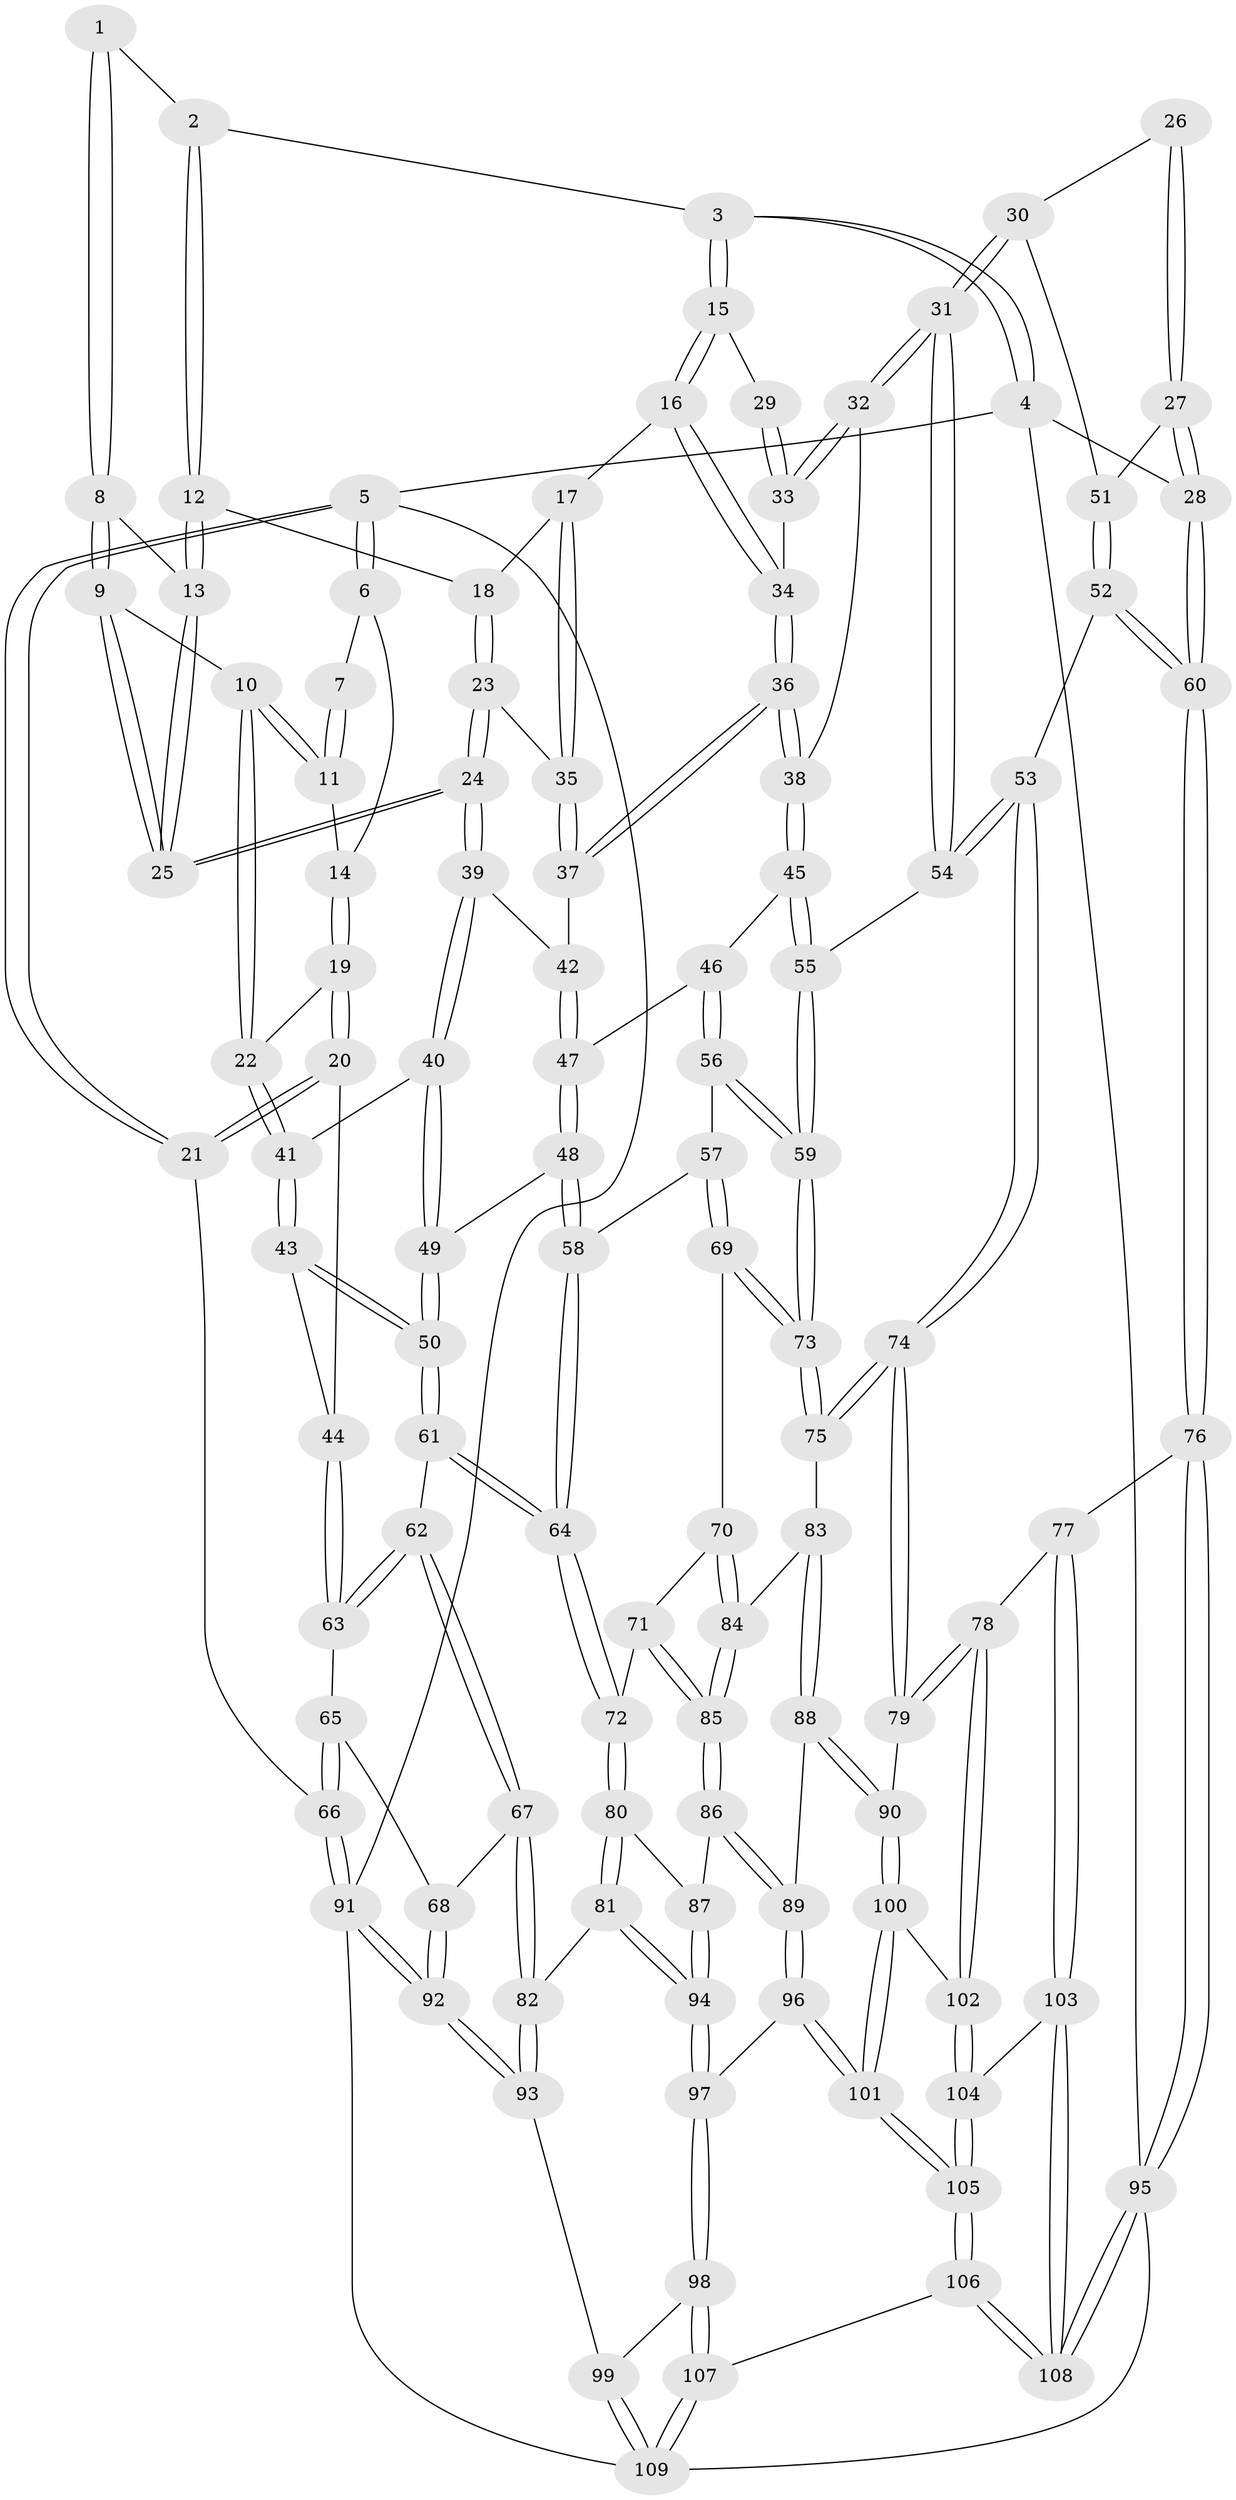 // coarse degree distribution, {2: 0.09090909090909091, 3: 0.6181818181818182, 4: 0.23636363636363636, 5: 0.03636363636363636, 6: 0.01818181818181818}
// Generated by graph-tools (version 1.1) at 2025/54/03/04/25 22:54:36]
// undirected, 109 vertices, 269 edges
graph export_dot {
  node [color=gray90,style=filled];
  1 [pos="+0.48284976216194586+0"];
  2 [pos="+0.5628700375581577+0"];
  3 [pos="+0.7130711417853324+0"];
  4 [pos="+1+0"];
  5 [pos="+0+0"];
  6 [pos="+0.024130638441474107+0"];
  7 [pos="+0.3653252415781744+0"];
  8 [pos="+0.47585379550689855+0"];
  9 [pos="+0.35042637749646494+0.131026250401581"];
  10 [pos="+0.34203045075730665+0.13092947590485954"];
  11 [pos="+0.31762548113197503+0.019148931552906815"];
  12 [pos="+0.5523323732186542+0.07688426974556949"];
  13 [pos="+0.465167059368321+0.09118434500684042"];
  14 [pos="+0.18710930666025707+0.04658972388515904"];
  15 [pos="+0.7313553873649813+0"];
  16 [pos="+0.730784368956571+0"];
  17 [pos="+0.6833798266515722+0.03565326825781941"];
  18 [pos="+0.5700143895655948+0.08238276267442664"];
  19 [pos="+0.17856798506011343+0.1514664528907623"];
  20 [pos="+0+0.2945224810165745"];
  21 [pos="+0+0.29624708860152715"];
  22 [pos="+0.3072822757993526+0.15745226584970956"];
  23 [pos="+0.5781114203205012+0.14800881557435042"];
  24 [pos="+0.4713730715386003+0.17911573454116908"];
  25 [pos="+0.44027651290228115+0.1362143241661175"];
  26 [pos="+0.8047180558925779+0.04053268397432997"];
  27 [pos="+1+0.13647599010247663"];
  28 [pos="+1+0.11765805962359879"];
  29 [pos="+0.7660266193248058+0.006996338192924176"];
  30 [pos="+0.8822036559763403+0.2519576411044925"];
  31 [pos="+0.8481795342166427+0.2741477503729883"];
  32 [pos="+0.8451304788235654+0.27380054953936617"];
  33 [pos="+0.7750876070407475+0.1418088286700105"];
  34 [pos="+0.7363779777547002+0.15993261762631047"];
  35 [pos="+0.6440284743538384+0.1725541951812794"];
  36 [pos="+0.7095246911700517+0.2670207776173327"];
  37 [pos="+0.6572216815212677+0.21305211525279583"];
  38 [pos="+0.7141846533854246+0.2743492233964066"];
  39 [pos="+0.48457342757237265+0.23624424805120903"];
  40 [pos="+0.4709163302925132+0.25301917157018566"];
  41 [pos="+0.320696198527192+0.2655935075909363"];
  42 [pos="+0.5038078618364279+0.24479344525445665"];
  43 [pos="+0.2899319081211649+0.38679274303945316"];
  44 [pos="+0.08061510211678884+0.34535095561827883"];
  45 [pos="+0.6880771535953082+0.31181375645762527"];
  46 [pos="+0.6206485085569101+0.3455736755333254"];
  47 [pos="+0.5700902871096446+0.3287590159230059"];
  48 [pos="+0.4320051633394342+0.42343428049482396"];
  49 [pos="+0.4114562247454542+0.4120338524386039"];
  50 [pos="+0.31728258711104784+0.4120896179402767"];
  51 [pos="+0.9178323543270002+0.24255031621784032"];
  52 [pos="+1+0.5081392789145998"];
  53 [pos="+0.9778487704692164+0.5041071110024004"];
  54 [pos="+0.8582663749083441+0.4074414307639199"];
  55 [pos="+0.7378075783872194+0.5010530788680149"];
  56 [pos="+0.6001036147256266+0.41663528084687124"];
  57 [pos="+0.5134011655808172+0.4891064372416429"];
  58 [pos="+0.4846517804523028+0.47713901738757497"];
  59 [pos="+0.7315496152060912+0.5153082821675645"];
  60 [pos="+1+0.5487828932171316"];
  61 [pos="+0.2895828791874121+0.5461254787664365"];
  62 [pos="+0.2611064129986505+0.5727817943067341"];
  63 [pos="+0.17982573033078722+0.5431331732333811"];
  64 [pos="+0.39649152328760484+0.6084523485420703"];
  65 [pos="+0.15308643900923402+0.5576541556623992"];
  66 [pos="+0+0.5413837362701265"];
  67 [pos="+0.23639914613030405+0.6560226036418342"];
  68 [pos="+0.1265308591767325+0.6739856449896873"];
  69 [pos="+0.5503084256165519+0.5415139265856874"];
  70 [pos="+0.515544426915237+0.6194328322187541"];
  71 [pos="+0.4359271313174504+0.6300907995011308"];
  72 [pos="+0.40657671323634886+0.6323141208553982"];
  73 [pos="+0.7226779484405834+0.5894399206266283"];
  74 [pos="+0.7622191518853244+0.6359276107860932"];
  75 [pos="+0.7294520374974521+0.6034100398936708"];
  76 [pos="+1+0.6786431446532445"];
  77 [pos="+1+0.7199186244784254"];
  78 [pos="+0.8123726896348784+0.7211286903447386"];
  79 [pos="+0.7806130584673661+0.6872625644226552"];
  80 [pos="+0.40458572186074593+0.6413936008862872"];
  81 [pos="+0.3262244478912445+0.7362813199554633"];
  82 [pos="+0.28111080414147316+0.7197328288327921"];
  83 [pos="+0.6624844817488248+0.6434744944093542"];
  84 [pos="+0.5301378236407946+0.6661135163418654"];
  85 [pos="+0.5229793913922773+0.721204001049444"];
  86 [pos="+0.5217385916573949+0.7353677420657319"];
  87 [pos="+0.4724561834306358+0.7255037844087752"];
  88 [pos="+0.547484356527529+0.7638793990298737"];
  89 [pos="+0.5421621379444302+0.764239897359033"];
  90 [pos="+0.6422944147524476+0.7917925567931113"];
  91 [pos="+0+0.7396206640815144"];
  92 [pos="+0+0.7544482220393496"];
  93 [pos="+0.1439946747858824+0.8714712998412794"];
  94 [pos="+0.35631873143192394+0.7807011614912546"];
  95 [pos="+1+1"];
  96 [pos="+0.5067458782816661+0.841821656165712"];
  97 [pos="+0.3738071020122184+0.8633057335606522"];
  98 [pos="+0.3364326711213057+0.9330926073437933"];
  99 [pos="+0.15213924924929262+0.8811924489453831"];
  100 [pos="+0.6549441811290525+0.8659140880507532"];
  101 [pos="+0.5850194636647317+0.9585885742743414"];
  102 [pos="+0.8133504379036856+0.881089307587378"];
  103 [pos="+0.8614622698566915+0.9584137628095449"];
  104 [pos="+0.8309172293837793+0.9227696991972477"];
  105 [pos="+0.5858200306616367+0.9906156702713466"];
  106 [pos="+0.5263605035020116+1"];
  107 [pos="+0.4157237801699635+1"];
  108 [pos="+1+1"];
  109 [pos="+0.0975111628480952+1"];
  1 -- 2;
  1 -- 8;
  1 -- 8;
  2 -- 3;
  2 -- 12;
  2 -- 12;
  3 -- 4;
  3 -- 4;
  3 -- 15;
  3 -- 15;
  4 -- 5;
  4 -- 28;
  4 -- 95;
  5 -- 6;
  5 -- 6;
  5 -- 21;
  5 -- 21;
  5 -- 91;
  6 -- 7;
  6 -- 14;
  7 -- 11;
  7 -- 11;
  8 -- 9;
  8 -- 9;
  8 -- 13;
  9 -- 10;
  9 -- 25;
  9 -- 25;
  10 -- 11;
  10 -- 11;
  10 -- 22;
  10 -- 22;
  11 -- 14;
  12 -- 13;
  12 -- 13;
  12 -- 18;
  13 -- 25;
  13 -- 25;
  14 -- 19;
  14 -- 19;
  15 -- 16;
  15 -- 16;
  15 -- 29;
  16 -- 17;
  16 -- 34;
  16 -- 34;
  17 -- 18;
  17 -- 35;
  17 -- 35;
  18 -- 23;
  18 -- 23;
  19 -- 20;
  19 -- 20;
  19 -- 22;
  20 -- 21;
  20 -- 21;
  20 -- 44;
  21 -- 66;
  22 -- 41;
  22 -- 41;
  23 -- 24;
  23 -- 24;
  23 -- 35;
  24 -- 25;
  24 -- 25;
  24 -- 39;
  24 -- 39;
  26 -- 27;
  26 -- 27;
  26 -- 30;
  27 -- 28;
  27 -- 28;
  27 -- 51;
  28 -- 60;
  28 -- 60;
  29 -- 33;
  29 -- 33;
  30 -- 31;
  30 -- 31;
  30 -- 51;
  31 -- 32;
  31 -- 32;
  31 -- 54;
  31 -- 54;
  32 -- 33;
  32 -- 33;
  32 -- 38;
  33 -- 34;
  34 -- 36;
  34 -- 36;
  35 -- 37;
  35 -- 37;
  36 -- 37;
  36 -- 37;
  36 -- 38;
  36 -- 38;
  37 -- 42;
  38 -- 45;
  38 -- 45;
  39 -- 40;
  39 -- 40;
  39 -- 42;
  40 -- 41;
  40 -- 49;
  40 -- 49;
  41 -- 43;
  41 -- 43;
  42 -- 47;
  42 -- 47;
  43 -- 44;
  43 -- 50;
  43 -- 50;
  44 -- 63;
  44 -- 63;
  45 -- 46;
  45 -- 55;
  45 -- 55;
  46 -- 47;
  46 -- 56;
  46 -- 56;
  47 -- 48;
  47 -- 48;
  48 -- 49;
  48 -- 58;
  48 -- 58;
  49 -- 50;
  49 -- 50;
  50 -- 61;
  50 -- 61;
  51 -- 52;
  51 -- 52;
  52 -- 53;
  52 -- 60;
  52 -- 60;
  53 -- 54;
  53 -- 54;
  53 -- 74;
  53 -- 74;
  54 -- 55;
  55 -- 59;
  55 -- 59;
  56 -- 57;
  56 -- 59;
  56 -- 59;
  57 -- 58;
  57 -- 69;
  57 -- 69;
  58 -- 64;
  58 -- 64;
  59 -- 73;
  59 -- 73;
  60 -- 76;
  60 -- 76;
  61 -- 62;
  61 -- 64;
  61 -- 64;
  62 -- 63;
  62 -- 63;
  62 -- 67;
  62 -- 67;
  63 -- 65;
  64 -- 72;
  64 -- 72;
  65 -- 66;
  65 -- 66;
  65 -- 68;
  66 -- 91;
  66 -- 91;
  67 -- 68;
  67 -- 82;
  67 -- 82;
  68 -- 92;
  68 -- 92;
  69 -- 70;
  69 -- 73;
  69 -- 73;
  70 -- 71;
  70 -- 84;
  70 -- 84;
  71 -- 72;
  71 -- 85;
  71 -- 85;
  72 -- 80;
  72 -- 80;
  73 -- 75;
  73 -- 75;
  74 -- 75;
  74 -- 75;
  74 -- 79;
  74 -- 79;
  75 -- 83;
  76 -- 77;
  76 -- 95;
  76 -- 95;
  77 -- 78;
  77 -- 103;
  77 -- 103;
  78 -- 79;
  78 -- 79;
  78 -- 102;
  78 -- 102;
  79 -- 90;
  80 -- 81;
  80 -- 81;
  80 -- 87;
  81 -- 82;
  81 -- 94;
  81 -- 94;
  82 -- 93;
  82 -- 93;
  83 -- 84;
  83 -- 88;
  83 -- 88;
  84 -- 85;
  84 -- 85;
  85 -- 86;
  85 -- 86;
  86 -- 87;
  86 -- 89;
  86 -- 89;
  87 -- 94;
  87 -- 94;
  88 -- 89;
  88 -- 90;
  88 -- 90;
  89 -- 96;
  89 -- 96;
  90 -- 100;
  90 -- 100;
  91 -- 92;
  91 -- 92;
  91 -- 109;
  92 -- 93;
  92 -- 93;
  93 -- 99;
  94 -- 97;
  94 -- 97;
  95 -- 108;
  95 -- 108;
  95 -- 109;
  96 -- 97;
  96 -- 101;
  96 -- 101;
  97 -- 98;
  97 -- 98;
  98 -- 99;
  98 -- 107;
  98 -- 107;
  99 -- 109;
  99 -- 109;
  100 -- 101;
  100 -- 101;
  100 -- 102;
  101 -- 105;
  101 -- 105;
  102 -- 104;
  102 -- 104;
  103 -- 104;
  103 -- 108;
  103 -- 108;
  104 -- 105;
  104 -- 105;
  105 -- 106;
  105 -- 106;
  106 -- 107;
  106 -- 108;
  106 -- 108;
  107 -- 109;
  107 -- 109;
}
